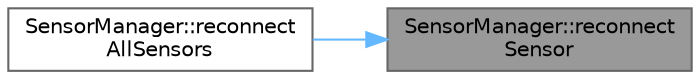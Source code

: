 digraph "SensorManager::reconnectSensor"
{
 // LATEX_PDF_SIZE
  bgcolor="transparent";
  edge [fontname=Helvetica,fontsize=10,labelfontname=Helvetica,labelfontsize=10];
  node [fontname=Helvetica,fontsize=10,shape=box,height=0.2,width=0.4];
  rankdir="RL";
  Node1 [id="Node000001",label="SensorManager::reconnect\lSensor",height=0.2,width=0.4,color="gray40", fillcolor="grey60", style="filled", fontcolor="black",tooltip="Attempt to reconnect a disconnected sensor."];
  Node1 -> Node2 [id="edge1_Node000001_Node000002",dir="back",color="steelblue1",style="solid",tooltip=" "];
  Node2 [id="Node000002",label="SensorManager::reconnect\lAllSensors",height=0.2,width=0.4,color="grey40", fillcolor="white", style="filled",URL="$class_sensor_manager.html#a9eb9913b14ec7baa050e39dffadc16ca",tooltip="Attempt to reconnect all disconnected sensors."];
}
